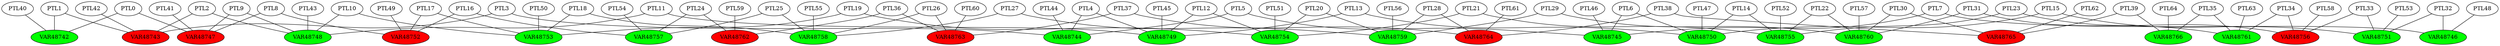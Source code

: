 graph model {
PTL0 -- VAR48742;

PTL0 -- VAR48747;

PTL1 -- VAR48742;

PTL1 -- VAR48743;

PTL2 -- VAR48743;

PTL2 -- VAR48748;

PTL3 -- VAR48743;

PTL3 -- VAR48744;

PTL4 -- VAR48744;

PTL4 -- VAR48749;

PTL5 -- VAR48744;

PTL5 -- VAR48745;

PTL6 -- VAR48745;

PTL6 -- VAR48750;

PTL7 -- VAR48745;

PTL7 -- VAR48746;

PTL8 -- VAR48747;

PTL8 -- VAR48752;

PTL9 -- VAR48747;

PTL9 -- VAR48748;

PTL10 -- VAR48748;

PTL10 -- VAR48753;

PTL11 -- VAR48748;

PTL11 -- VAR48749;

PTL12 -- VAR48749;

PTL12 -- VAR48754;

PTL13 -- VAR48749;

PTL13 -- VAR48750;

PTL14 -- VAR48750;

PTL14 -- VAR48755;

PTL15 -- VAR48750;

PTL15 -- VAR48751;

PTL16 -- VAR48752;

PTL16 -- VAR48757;

PTL17 -- VAR48752;

PTL17 -- VAR48753;

PTL18 -- VAR48753;

PTL18 -- VAR48758;

PTL19 -- VAR48753;

PTL19 -- VAR48754;

PTL20 -- VAR48754;

PTL20 -- VAR48759;

PTL21 -- VAR48754;

PTL21 -- VAR48755;

PTL22 -- VAR48755;

PTL22 -- VAR48760;

PTL23 -- VAR48755;

PTL23 -- VAR48756;

PTL24 -- VAR48757;

PTL24 -- VAR48762;

PTL25 -- VAR48757;

PTL25 -- VAR48758;

PTL26 -- VAR48758;

PTL26 -- VAR48763;

PTL27 -- VAR48758;

PTL27 -- VAR48759;

PTL28 -- VAR48759;

PTL28 -- VAR48764;

PTL29 -- VAR48759;

PTL29 -- VAR48760;

PTL30 -- VAR48760;

PTL30 -- VAR48765;

PTL31 -- VAR48760;

PTL31 -- VAR48761;

PTL32 -- VAR48746;

PTL32 -- VAR48751;

PTL33 -- VAR48751;

PTL33 -- VAR48756;

PTL34 -- VAR48756;

PTL34 -- VAR48761;

PTL35 -- VAR48761;

PTL35 -- VAR48766;

PTL36 -- VAR48762;

PTL36 -- VAR48763;

PTL37 -- VAR48763;

PTL37 -- VAR48764;

PTL38 -- VAR48764;

PTL38 -- VAR48765;

PTL39 -- VAR48765;

PTL39 -- VAR48766;

PTL40 -- VAR48742;

PTL41 -- VAR48747;

PTL42 -- VAR48743;

PTL43 -- VAR48748;

PTL44 -- VAR48744;

PTL45 -- VAR48749;

PTL46 -- VAR48745;

PTL47 -- VAR48750;

PTL48 -- VAR48746;

PTL49 -- VAR48752;

PTL50 -- VAR48753;

PTL51 -- VAR48754;

PTL52 -- VAR48755;

PTL53 -- VAR48751;

PTL54 -- VAR48757;

PTL55 -- VAR48758;

PTL56 -- VAR48759;

PTL57 -- VAR48760;

PTL58 -- VAR48756;

PTL59 -- VAR48762;

PTL60 -- VAR48763;

PTL61 -- VAR48764;

PTL62 -- VAR48765;

PTL63 -- VAR48761;

PTL64 -- VAR48766;

VAR48742 [style=filled fillcolor=green];
VAR48747 [style=filled fillcolor=red];
VAR48743 [style=filled fillcolor=red];
VAR48748 [style=filled fillcolor=green];
VAR48744 [style=filled fillcolor=green];
VAR48749 [style=filled fillcolor=green];
VAR48745 [style=filled fillcolor=green];
VAR48750 [style=filled fillcolor=green];
VAR48746 [style=filled fillcolor=green];
VAR48752 [style=filled fillcolor=red];
VAR48753 [style=filled fillcolor=green];
VAR48754 [style=filled fillcolor=green];
VAR48755 [style=filled fillcolor=green];
VAR48751 [style=filled fillcolor=green];
VAR48757 [style=filled fillcolor=green];
VAR48758 [style=filled fillcolor=green];
VAR48759 [style=filled fillcolor=green];
VAR48760 [style=filled fillcolor=green];
VAR48756 [style=filled fillcolor=red];
VAR48762 [style=filled fillcolor=red];
VAR48763 [style=filled fillcolor=red];
VAR48764 [style=filled fillcolor=red];
VAR48765 [style=filled fillcolor=red];
VAR48761 [style=filled fillcolor=green];
VAR48766 [style=filled fillcolor=green];
}
